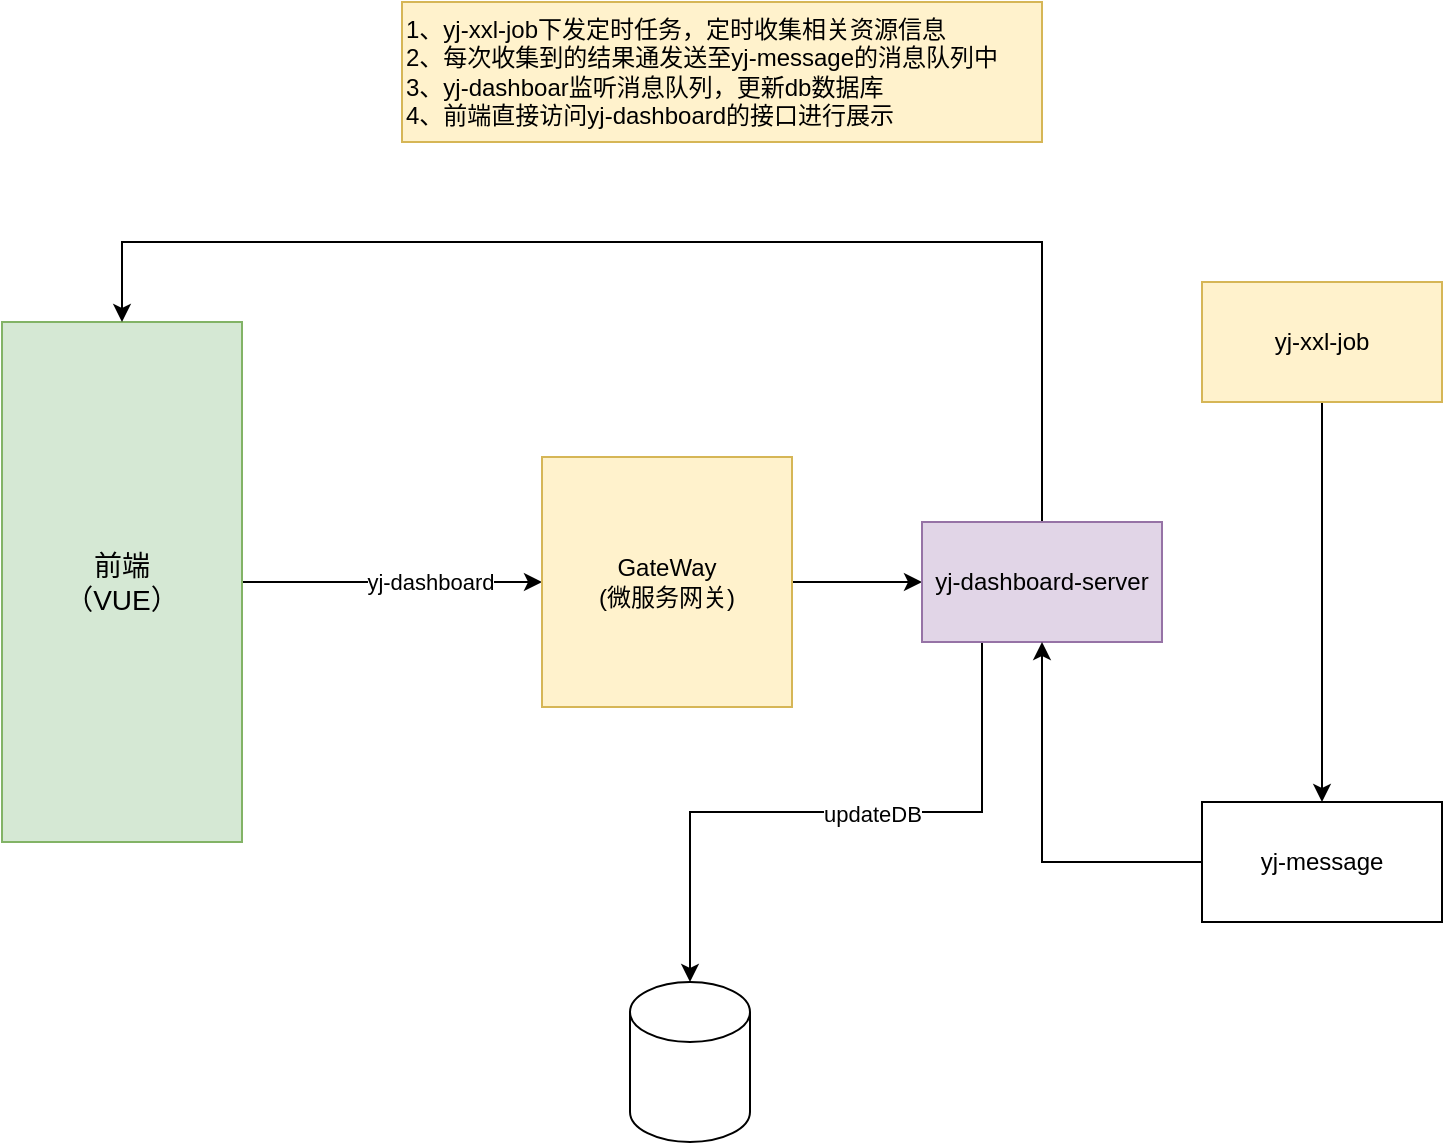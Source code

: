 <mxfile version="14.2.7" type="github">
  <diagram id="44VYiNDlmVQzma3DV2dp" name="第 1 页">
    <mxGraphModel dx="914" dy="1651" grid="1" gridSize="10" guides="1" tooltips="1" connect="1" arrows="1" fold="1" page="1" pageScale="1" pageWidth="827" pageHeight="1169" math="0" shadow="0">
      <root>
        <mxCell id="0" />
        <mxCell id="1" parent="0" />
        <mxCell id="ABihLQ6Q6StDGXam-ak8-9" style="edgeStyle=orthogonalEdgeStyle;rounded=0;orthogonalLoop=1;jettySize=auto;html=1;entryX=0;entryY=0.5;entryDx=0;entryDy=0;" edge="1" parent="1" source="ABihLQ6Q6StDGXam-ak8-1" target="ABihLQ6Q6StDGXam-ak8-2">
          <mxGeometry relative="1" as="geometry" />
        </mxCell>
        <mxCell id="ABihLQ6Q6StDGXam-ak8-10" value="yj-dashboard" style="edgeLabel;html=1;align=center;verticalAlign=middle;resizable=0;points=[];" vertex="1" connectable="0" parent="ABihLQ6Q6StDGXam-ak8-9">
          <mxGeometry x="0.249" relative="1" as="geometry">
            <mxPoint as="offset" />
          </mxGeometry>
        </mxCell>
        <mxCell id="ABihLQ6Q6StDGXam-ak8-1" value="&lt;font style=&quot;font-size: 14px&quot;&gt;前端&lt;br&gt;（VUE）&lt;br&gt;&lt;/font&gt;" style="rounded=0;whiteSpace=wrap;html=1;fillColor=#d5e8d4;strokeColor=#82b366;" vertex="1" parent="1">
          <mxGeometry x="40" y="130" width="120" height="260" as="geometry" />
        </mxCell>
        <mxCell id="ABihLQ6Q6StDGXam-ak8-12" value="" style="edgeStyle=orthogonalEdgeStyle;rounded=0;orthogonalLoop=1;jettySize=auto;html=1;" edge="1" parent="1" source="ABihLQ6Q6StDGXam-ak8-2" target="ABihLQ6Q6StDGXam-ak8-11">
          <mxGeometry relative="1" as="geometry" />
        </mxCell>
        <mxCell id="ABihLQ6Q6StDGXam-ak8-2" value="GateWay&lt;br&gt;(微服务网关)" style="whiteSpace=wrap;html=1;aspect=fixed;fillColor=#fff2cc;strokeColor=#d6b656;" vertex="1" parent="1">
          <mxGeometry x="310" y="197.5" width="125" height="125" as="geometry" />
        </mxCell>
        <mxCell id="ABihLQ6Q6StDGXam-ak8-15" style="edgeStyle=orthogonalEdgeStyle;rounded=0;orthogonalLoop=1;jettySize=auto;html=1;exitX=0.5;exitY=0;exitDx=0;exitDy=0;entryX=0.5;entryY=0;entryDx=0;entryDy=0;" edge="1" parent="1" source="ABihLQ6Q6StDGXam-ak8-11" target="ABihLQ6Q6StDGXam-ak8-1">
          <mxGeometry relative="1" as="geometry">
            <Array as="points">
              <mxPoint x="560" y="90" />
              <mxPoint x="100" y="90" />
            </Array>
          </mxGeometry>
        </mxCell>
        <mxCell id="ABihLQ6Q6StDGXam-ak8-22" style="edgeStyle=orthogonalEdgeStyle;rounded=0;orthogonalLoop=1;jettySize=auto;html=1;exitX=0.25;exitY=1;exitDx=0;exitDy=0;entryX=0.5;entryY=0;entryDx=0;entryDy=0;entryPerimeter=0;" edge="1" parent="1" source="ABihLQ6Q6StDGXam-ak8-11" target="ABihLQ6Q6StDGXam-ak8-21">
          <mxGeometry relative="1" as="geometry" />
        </mxCell>
        <mxCell id="ABihLQ6Q6StDGXam-ak8-23" value="updateDB" style="edgeLabel;html=1;align=center;verticalAlign=middle;resizable=0;points=[];" vertex="1" connectable="0" parent="ABihLQ6Q6StDGXam-ak8-22">
          <mxGeometry x="-0.114" y="1" relative="1" as="geometry">
            <mxPoint as="offset" />
          </mxGeometry>
        </mxCell>
        <mxCell id="ABihLQ6Q6StDGXam-ak8-11" value="yj-dashboard-server" style="whiteSpace=wrap;html=1;fillColor=#e1d5e7;strokeColor=#9673a6;" vertex="1" parent="1">
          <mxGeometry x="500" y="230" width="120" height="60" as="geometry" />
        </mxCell>
        <mxCell id="ABihLQ6Q6StDGXam-ak8-19" style="edgeStyle=orthogonalEdgeStyle;rounded=0;orthogonalLoop=1;jettySize=auto;html=1;entryX=0.5;entryY=0;entryDx=0;entryDy=0;" edge="1" parent="1" source="ABihLQ6Q6StDGXam-ak8-13" target="ABihLQ6Q6StDGXam-ak8-14">
          <mxGeometry relative="1" as="geometry" />
        </mxCell>
        <mxCell id="ABihLQ6Q6StDGXam-ak8-13" value="yj-xxl-job" style="rounded=0;whiteSpace=wrap;html=1;fillColor=#fff2cc;strokeColor=#d6b656;" vertex="1" parent="1">
          <mxGeometry x="640" y="110" width="120" height="60" as="geometry" />
        </mxCell>
        <mxCell id="ABihLQ6Q6StDGXam-ak8-20" style="edgeStyle=orthogonalEdgeStyle;rounded=0;orthogonalLoop=1;jettySize=auto;html=1;entryX=0.5;entryY=1;entryDx=0;entryDy=0;" edge="1" parent="1" source="ABihLQ6Q6StDGXam-ak8-14" target="ABihLQ6Q6StDGXam-ak8-11">
          <mxGeometry relative="1" as="geometry" />
        </mxCell>
        <mxCell id="ABihLQ6Q6StDGXam-ak8-14" value="yj-message" style="rounded=0;whiteSpace=wrap;html=1;" vertex="1" parent="1">
          <mxGeometry x="640" y="370" width="120" height="60" as="geometry" />
        </mxCell>
        <mxCell id="ABihLQ6Q6StDGXam-ak8-21" value="" style="shape=cylinder3;whiteSpace=wrap;html=1;boundedLbl=1;backgroundOutline=1;size=15;" vertex="1" parent="1">
          <mxGeometry x="354" y="460" width="60" height="80" as="geometry" />
        </mxCell>
        <mxCell id="ABihLQ6Q6StDGXam-ak8-24" value="&lt;font style=&quot;font-size: 12px&quot;&gt;1、yj-xxl-job下发定时任务，定时收集相关资源信息&lt;br&gt;2、每次收集到的结果通发送至yj-message的消息队列中&lt;br&gt;3、yj-dashboar监听消息队列，更新db数据库&lt;br&gt;4、前端直接访问yj-dashboard的接口进行展示&lt;/font&gt;" style="text;html=1;strokeColor=#d6b656;fillColor=#fff2cc;align=left;verticalAlign=middle;whiteSpace=wrap;rounded=0;" vertex="1" parent="1">
          <mxGeometry x="240" y="-30" width="320" height="70" as="geometry" />
        </mxCell>
      </root>
    </mxGraphModel>
  </diagram>
</mxfile>

